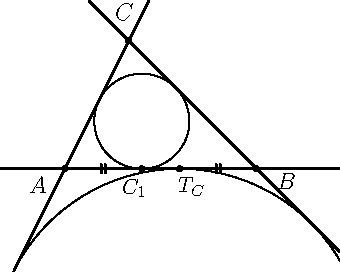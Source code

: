 import geometry;
size(6cm);

// currentcoordsys=cartesiansystem((2,1),i=(1,0.5),j=(-0.25,0.75));
// show(currentcoordsys);

point A=(-1,0), B=(2,0), C=(0,2);

triangle t = triangle(A,B,C);

//label("$A$", "$B$", "$C$", t);
label("$A$","$B$","$C$", t, alignFactor=3);

/*
dot("$A$", A, S*1.5+W*2);
label("$B$", t.B);
dot("$C$", C);
*/

draw(line(A,B), linewidth(bp));
draw(line(A,C), linewidth(bp));
draw(line(B,C), linewidth(bp));

/* View the definition of circle circle(point,point,point) */
//circle cc=circle(A,B,C);
//draw(cc, blue);
//dot(cc.C, blue);

/* View the definition of circle incircle(point,point,point) */
circle ic=incircle(A,B,C);
draw(ic);
//dot(ic.C, red);

point Ap = intersectionpoints(ic, t.AB)[0];
dot("$C_1$", Ap, S*1.5+W*0.5, fontsize(11));

draw(segment(A, Ap), StickIntervalMarker(1, 2, 4, 2, linewidth(1)));

/* View the definition of circle excircle(point,point,point) */
circle ec=excircle(A,B,C);
/* View the definition of void clipdraw(picture,Label,path,align,pen,arrowbar,arrowbar,real,real,Label,marker) */
clipdraw(ec);

point A1 = intersectionpoints(ec, t.AB)[0];
dot("$T_C$", A1, S*1.3+E*0.7, fontsize(11));

draw(segment(B, A1), StickIntervalMarker(1, 2, 4, 2, linewidth(1)));

dot(A);
dot(B);
dot(C);
/*
circle ec=excircle(A,C,B);
clipdraw(ec, green);
dot(ec.C, green);

ec=excircle(C,B,A);
clipdraw(ec, green);
dot(ec.C, green);

dot("G",centroid(A,B,C),NE);
*/
// Enlarge the bounding box of the current picture
draw(box((-2,-1.6), (3.3, 2.3)), invisible);
